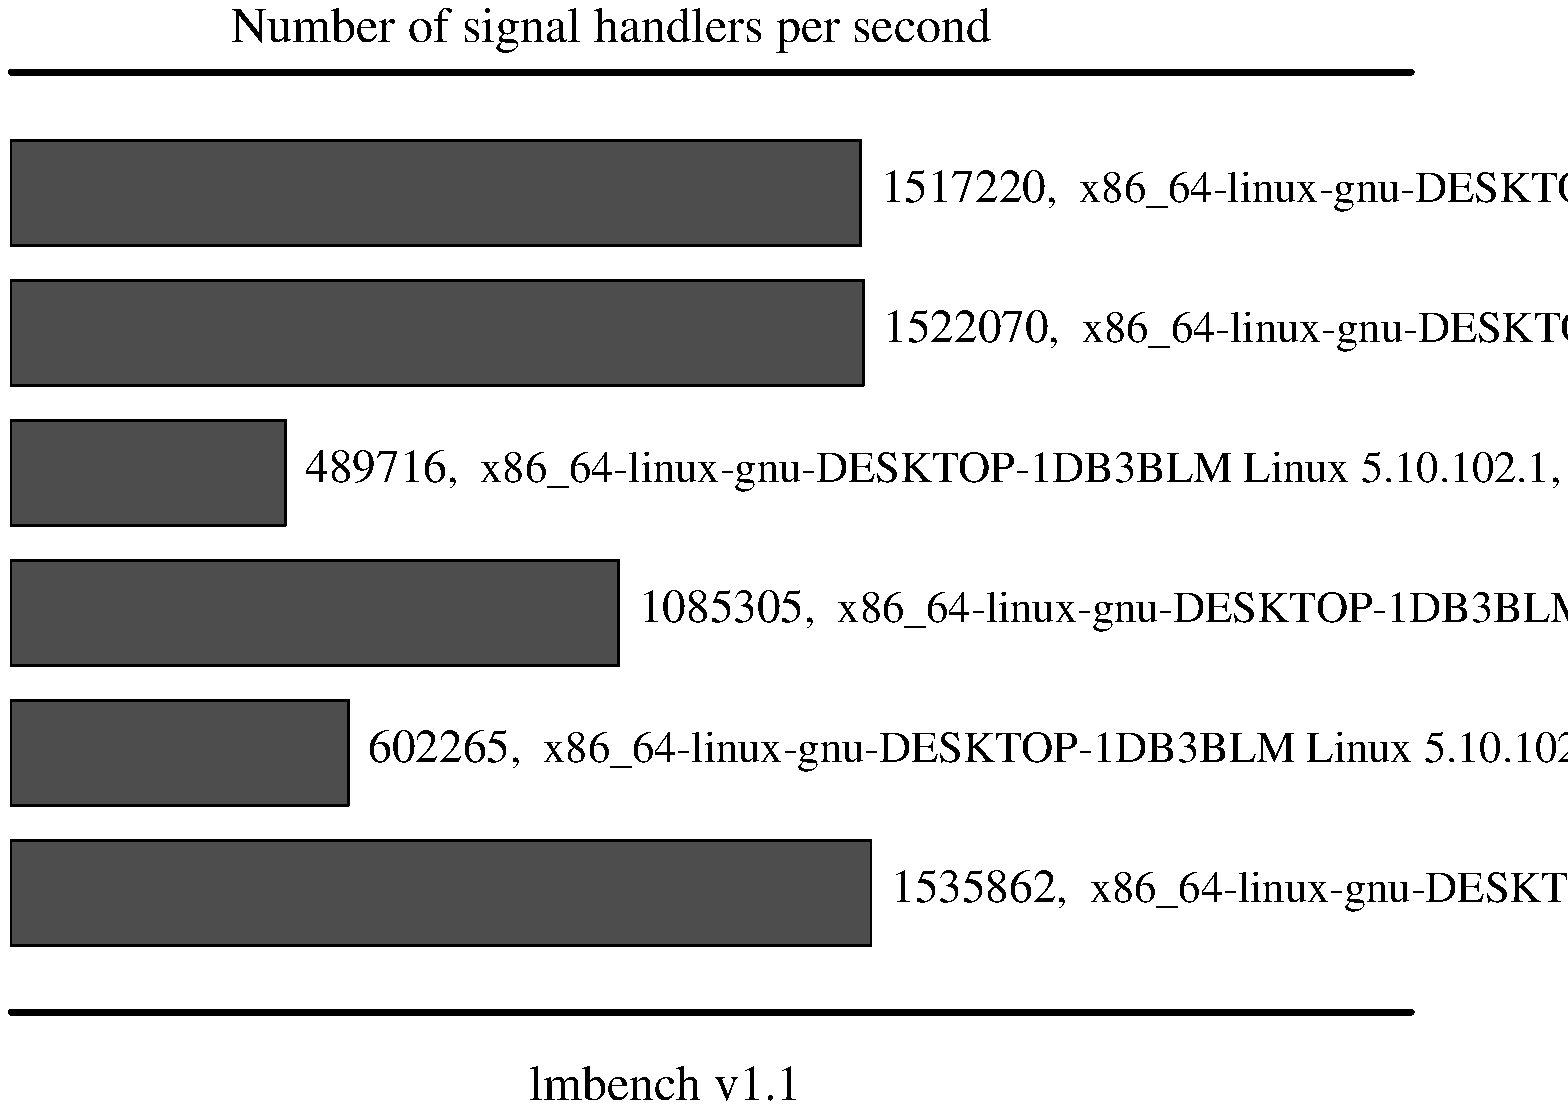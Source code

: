 .sp .75i
.po .23i
.ft R
.ps 16
.vs 21
.ce 100
\s+2Number of signal handlers per second\s0
.ce 0
.vs 
.PS
.ps 16
.vs 11
[
# Variables, tweek these.
	fillval = .12		# default fill value boxes
	xsize = 4.3		# width of the graph
	ysize = 4.2		# height of the graph
	n = 6
	boxpercent = 75 / 100
	gap = xsize / n * (1 - boxpercent)
	maxdata = 1535862
	yscale = ysize / maxdata
	xscale = xsize / maxdata

# Draw the graph borders 
	O:	box invis ht ysize wid xsize
boxht = ysize / n * boxpercent
box fill .7 wid 1517220 * xscale with .nw at O.nw - (0, gap /2 + 0 * (ysize/n))
"\s+11517220\s0,  x86_64-linux-gnu-DESKTOP-1DB3BLM Linux 5.10.102.1,\  \s+10.6591\ usecs\s0" ljust at last box.e + .1,0
box fill .7 wid 1522070 * xscale with .nw at O.nw - (0, gap /2 + 1 * (ysize/n))
"\s+11522070\s0,  x86_64-linux-gnu-DESKTOP-1DB3BLM Linux 5.10.102.1,\  \s+10.6570\ usecs\s0" ljust at last box.e + .1,0
box fill .7 wid 489716 * xscale with .nw at O.nw - (0, gap /2 + 2 * (ysize/n))
"\s+1489716\s0,  x86_64-linux-gnu-DESKTOP-1DB3BLM Linux 5.10.102.1,\  \s+12.0420\ usecs\s0" ljust at last box.e + .1,0
box fill .7 wid 1085305 * xscale with .nw at O.nw - (0, gap /2 + 3 * (ysize/n))
"\s+11085305\s0,  x86_64-linux-gnu-DESKTOP-1DB3BLM Linux 5.10.102.1,\  \s+10.9214\ usecs\s0" ljust at last box.e + .1,0
box fill .7 wid 602265 * xscale with .nw at O.nw - (0, gap /2 + 4 * (ysize/n))
"\s+1602265\s0,  x86_64-linux-gnu-DESKTOP-1DB3BLM Linux 5.10.102.1,\  \s+11.6604\ usecs\s0" ljust at last box.e + .1,0
box fill .7 wid 1535862 * xscale with .nw at O.nw - (0, gap /2 + 5 * (ysize/n))
"\s+11535862\s0,  x86_64-linux-gnu-DESKTOP-1DB3BLM Linux 5.10.102.1,\  \s+10.6511\ usecs\s0" ljust at last box.e + .1,0
]
box invis wid last [].wid + .5 ht last [].ht + .5 with .nw at last [].nw + (-.25, .25)
move to last [].nw + 0,.25
line thick 2 right 7
move to last [].sw - 0,.25
line thick 2 right 7
.PE
.ft
.ps
.vs
.po
.po .5i
.ft R
.ps 16
.vs 21
.sp .5
.ce 100
\s+2lmbench v1.1\s0
.po
.ft
.ps
.vs
.ce 0

